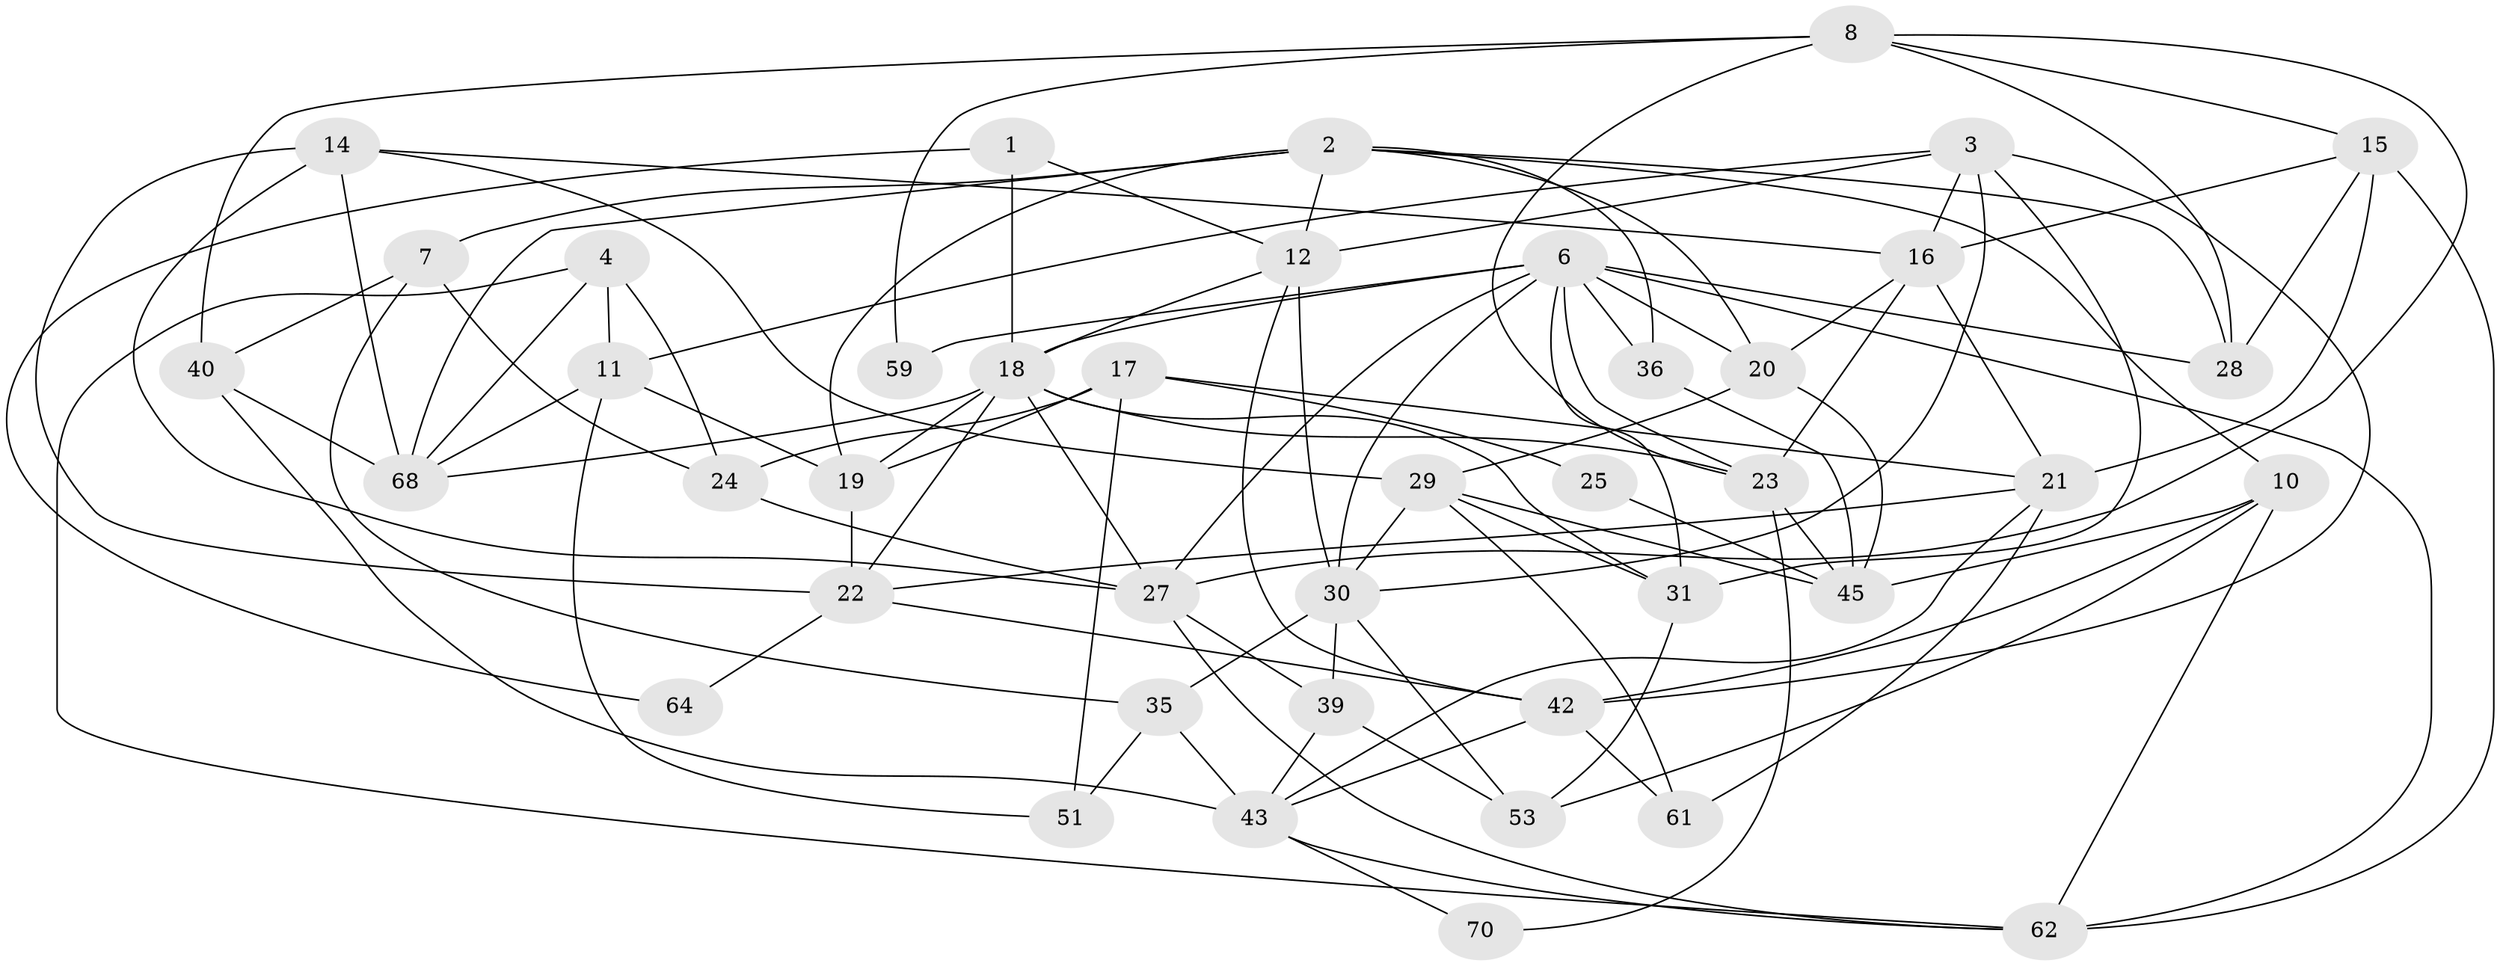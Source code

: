 // Generated by graph-tools (version 1.1) at 2025/23/03/03/25 07:23:58]
// undirected, 42 vertices, 106 edges
graph export_dot {
graph [start="1"]
  node [color=gray90,style=filled];
  1 [super="+5"];
  2 [super="+49"];
  3 [super="+44"];
  4 [super="+67"];
  6 [super="+13"];
  7 [super="+9"];
  8 [super="+63"];
  10 [super="+33"];
  11 [super="+46"];
  12 [super="+34"];
  14 [super="+65"];
  15 [super="+26"];
  16 [super="+41"];
  17 [super="+48"];
  18 [super="+56"];
  19;
  20 [super="+32"];
  21 [super="+38"];
  22 [super="+71"];
  23 [super="+52"];
  24;
  25;
  27 [super="+50"];
  28;
  29 [super="+55"];
  30 [super="+47"];
  31;
  35 [super="+37"];
  36;
  39;
  40;
  42 [super="+57"];
  43 [super="+58"];
  45 [super="+60"];
  51;
  53 [super="+54"];
  59;
  61 [super="+66"];
  62;
  64;
  68 [super="+69"];
  70;
  1 -- 18 [weight=2];
  1 -- 64;
  1 -- 12;
  2 -- 36;
  2 -- 20;
  2 -- 10;
  2 -- 19;
  2 -- 7;
  2 -- 12;
  2 -- 28;
  2 -- 68;
  3 -- 16;
  3 -- 11;
  3 -- 12;
  3 -- 30;
  3 -- 31;
  3 -- 42;
  4 -- 68;
  4 -- 62;
  4 -- 24;
  4 -- 11;
  6 -- 23 [weight=2];
  6 -- 59;
  6 -- 62;
  6 -- 30;
  6 -- 18;
  6 -- 36;
  6 -- 28;
  6 -- 31;
  6 -- 20;
  6 -- 27;
  7 -- 40;
  7 -- 35;
  7 -- 24;
  8 -- 23;
  8 -- 59;
  8 -- 40;
  8 -- 28;
  8 -- 15;
  8 -- 27;
  10 -- 62;
  10 -- 45;
  10 -- 42;
  10 -- 53;
  11 -- 19;
  11 -- 51;
  11 -- 68;
  12 -- 18;
  12 -- 30;
  12 -- 42;
  14 -- 22 [weight=2];
  14 -- 27;
  14 -- 68;
  14 -- 16;
  14 -- 29;
  15 -- 28;
  15 -- 62;
  15 -- 16;
  15 -- 21;
  16 -- 20;
  16 -- 21;
  16 -- 23;
  17 -- 51;
  17 -- 21 [weight=2];
  17 -- 25;
  17 -- 24;
  17 -- 19;
  18 -- 19;
  18 -- 22;
  18 -- 31;
  18 -- 23;
  18 -- 27;
  18 -- 68;
  19 -- 22;
  20 -- 29;
  20 -- 45;
  21 -- 22;
  21 -- 43;
  21 -- 61 [weight=2];
  22 -- 64;
  22 -- 42;
  23 -- 70;
  23 -- 45;
  24 -- 27;
  25 -- 45;
  27 -- 62;
  27 -- 39;
  29 -- 30;
  29 -- 31;
  29 -- 45;
  29 -- 61;
  30 -- 35;
  30 -- 39;
  30 -- 53;
  31 -- 53;
  35 -- 51;
  35 -- 43;
  36 -- 45;
  39 -- 53;
  39 -- 43;
  40 -- 43;
  40 -- 68;
  42 -- 43;
  42 -- 61;
  43 -- 62;
  43 -- 70;
}
